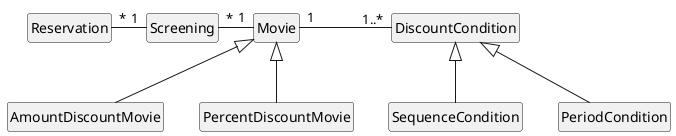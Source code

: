 @startuml

class Reservation
class Screening
class Movie
class AmountDiscountMovie
class PercentDiscountMovie
class DiscountCondition
class SequenceCondition
class PeriodCondition


Reservation "*" -right-"1" Screening
Screening "*" -right-"1" Movie
Movie <|-- AmountDiscountMovie
Movie <|-- PercentDiscountMovie
Movie "1" -right-"1..*" DiscountCondition
DiscountCondition <|-- SequenceCondition
DiscountCondition <|-- PeriodCondition


hide empty fields
hide empty methods
hide circle

@enduml